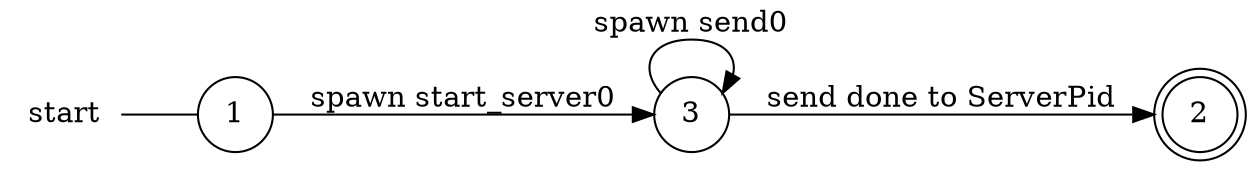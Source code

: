 digraph start {
	rankdir="LR";
	n_0 [label="start", shape="plaintext"];
	n_1 [id="1", shape=circle, label="1"];
	n_0 -> n_1 [arrowhead=none];
	n_2 [id="2", shape=doublecircle, label="2"];
	n_3 [id="3", shape=circle, label="3"];

	n_3 -> n_2 [id="[$e|1]", label="send done to ServerPid"];
	n_1 -> n_3 [id="[$e|5]", label="spawn start_server0"];
	n_3 -> n_3 [id="[$e|0]", label="spawn send0"];
}
